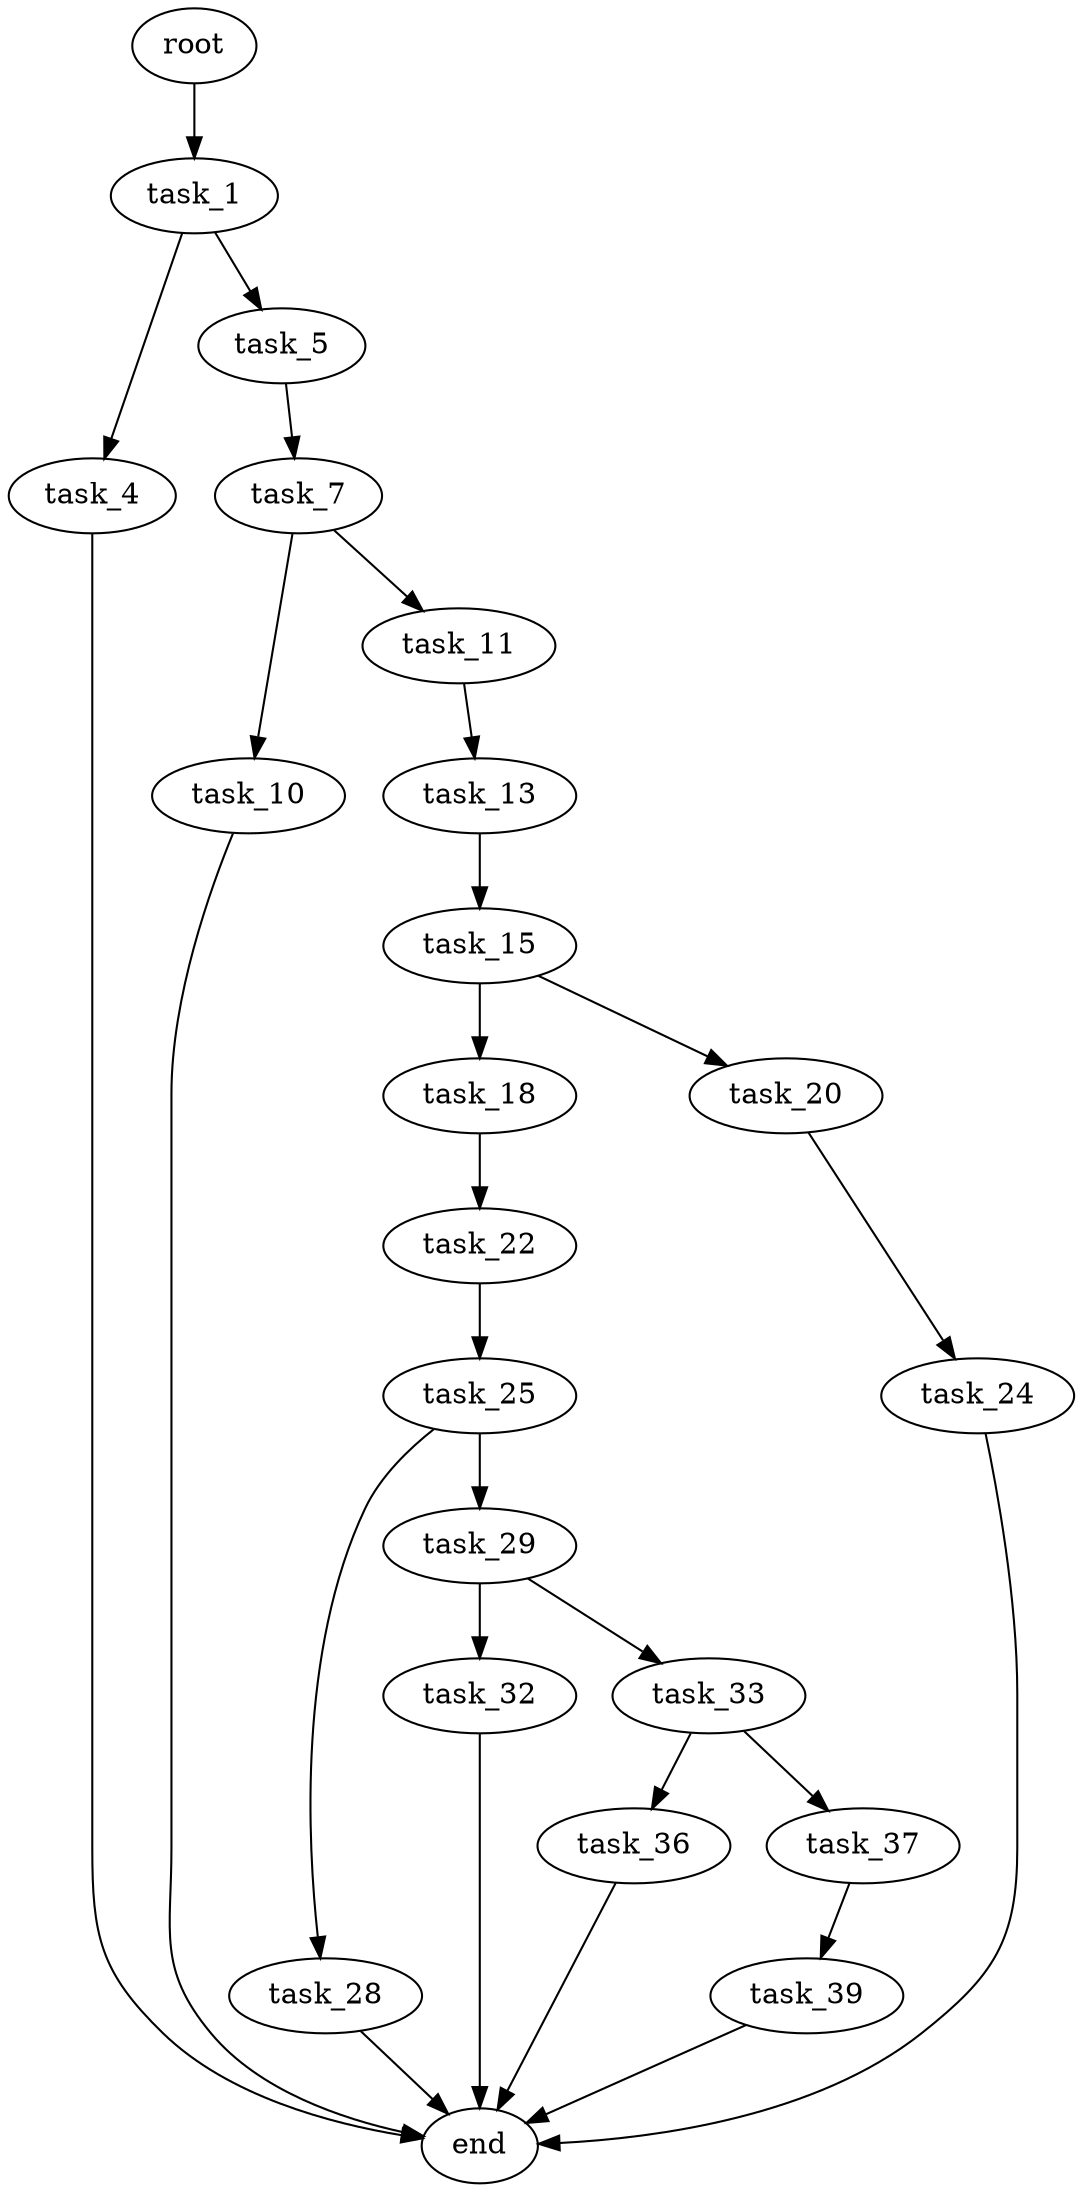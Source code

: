 digraph G {
  root [size="0.000000"];
  task_1 [size="573237961221.000000"];
  task_4 [size="4786929613.000000"];
  task_5 [size="134217728000.000000"];
  task_7 [size="631245253747.000000"];
  task_10 [size="782757789696.000000"];
  task_11 [size="56241716634.000000"];
  task_13 [size="68719476736.000000"];
  task_15 [size="23700737190.000000"];
  task_18 [size="13315385900.000000"];
  task_20 [size="47196408483.000000"];
  task_22 [size="368293445632.000000"];
  task_24 [size="368293445632.000000"];
  task_25 [size="576864239791.000000"];
  task_28 [size="368293445632.000000"];
  task_29 [size="231928233984.000000"];
  task_32 [size="890346747199.000000"];
  task_33 [size="283745332705.000000"];
  task_36 [size="16086847055.000000"];
  task_37 [size="295875144213.000000"];
  task_39 [size="77419745511.000000"];
  end [size="0.000000"];

  root -> task_1 [size="1.000000"];
  task_1 -> task_4 [size="838860800.000000"];
  task_1 -> task_5 [size="838860800.000000"];
  task_4 -> end [size="1.000000"];
  task_5 -> task_7 [size="209715200.000000"];
  task_7 -> task_10 [size="679477248.000000"];
  task_7 -> task_11 [size="679477248.000000"];
  task_10 -> end [size="1.000000"];
  task_11 -> task_13 [size="209715200.000000"];
  task_13 -> task_15 [size="134217728.000000"];
  task_15 -> task_18 [size="33554432.000000"];
  task_15 -> task_20 [size="33554432.000000"];
  task_18 -> task_22 [size="33554432.000000"];
  task_20 -> task_24 [size="838860800.000000"];
  task_22 -> task_25 [size="411041792.000000"];
  task_24 -> end [size="1.000000"];
  task_25 -> task_28 [size="679477248.000000"];
  task_25 -> task_29 [size="679477248.000000"];
  task_28 -> end [size="1.000000"];
  task_29 -> task_32 [size="301989888.000000"];
  task_29 -> task_33 [size="301989888.000000"];
  task_32 -> end [size="1.000000"];
  task_33 -> task_36 [size="209715200.000000"];
  task_33 -> task_37 [size="209715200.000000"];
  task_36 -> end [size="1.000000"];
  task_37 -> task_39 [size="411041792.000000"];
  task_39 -> end [size="1.000000"];
}
